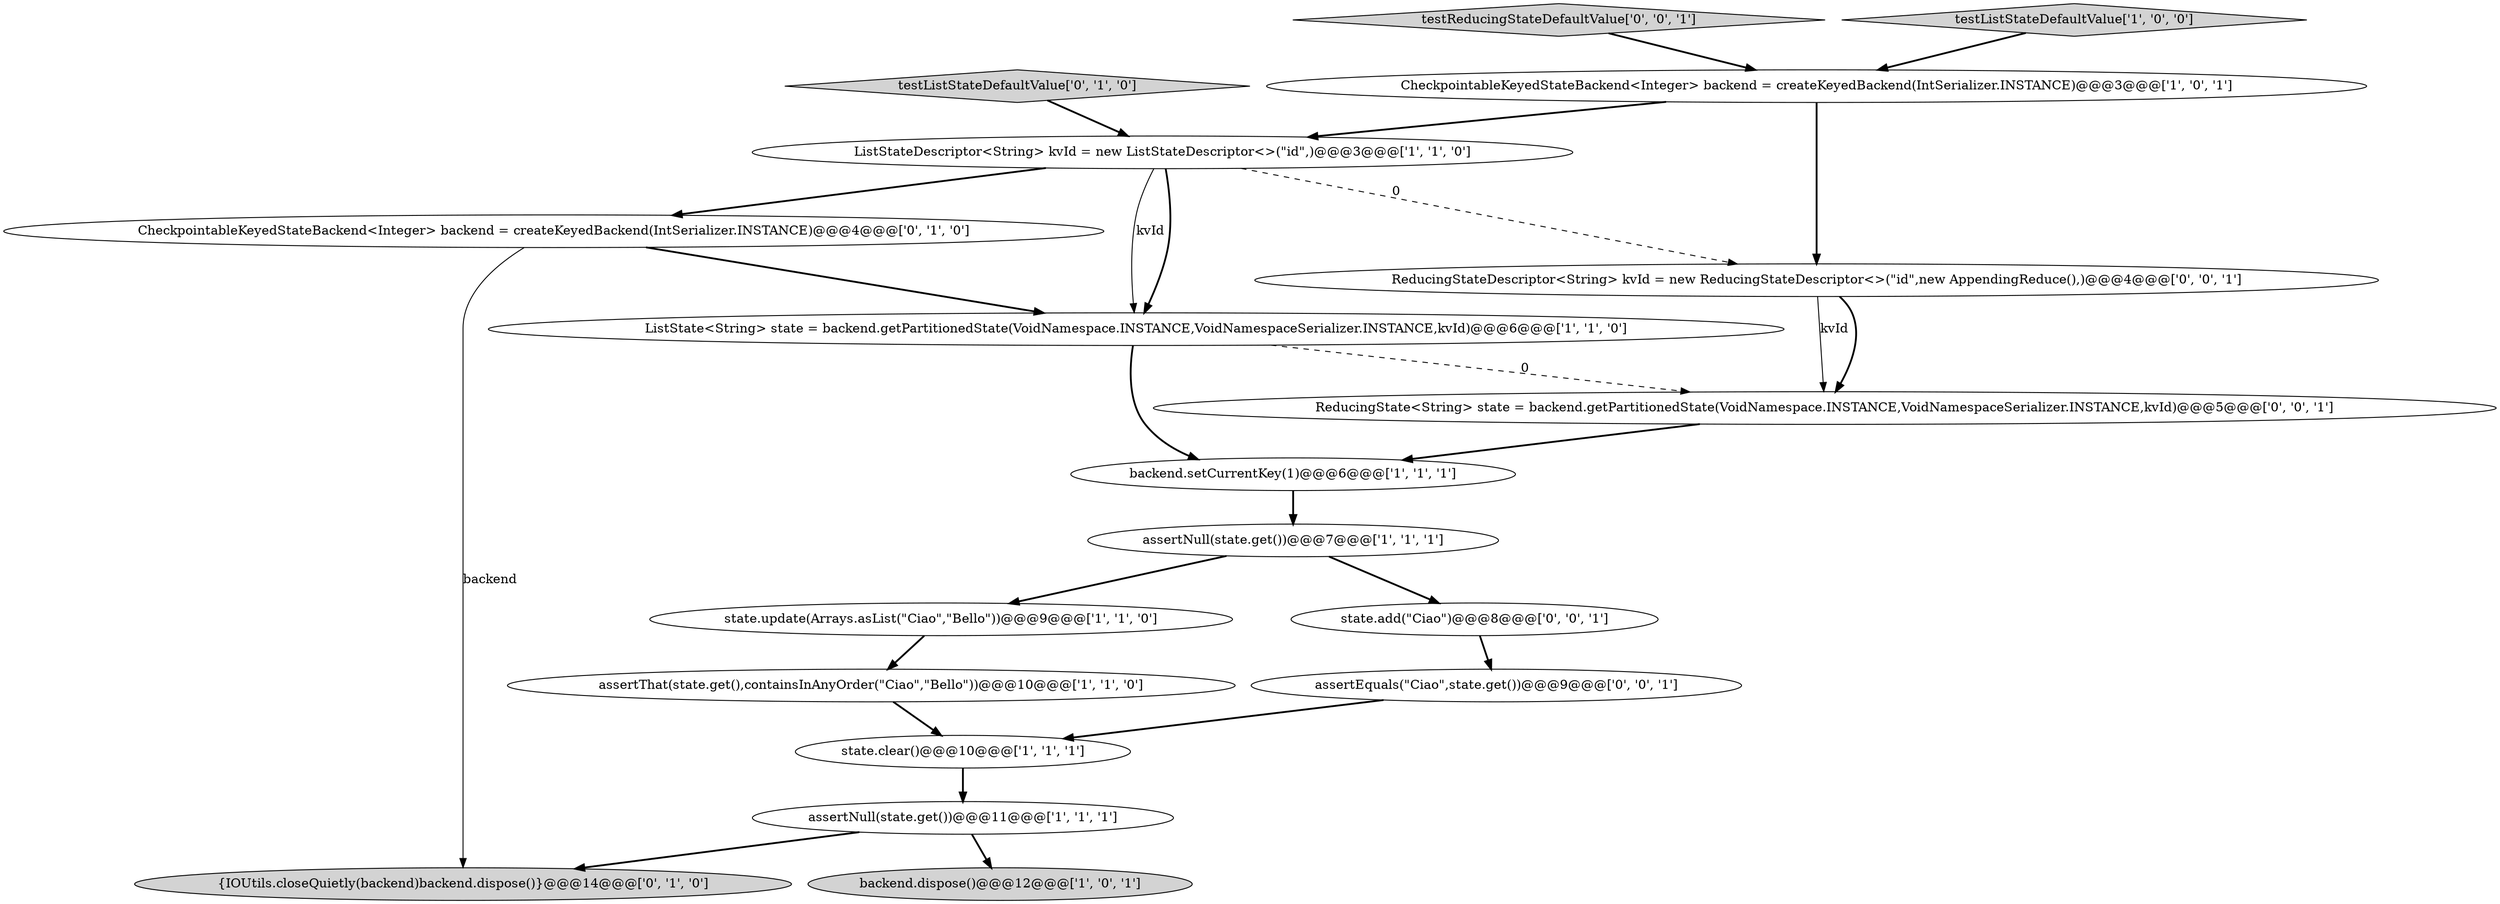 digraph {
14 [style = filled, label = "assertEquals(\"Ciao\",state.get())@@@9@@@['0', '0', '1']", fillcolor = white, shape = ellipse image = "AAA0AAABBB3BBB"];
7 [style = filled, label = "backend.setCurrentKey(1)@@@6@@@['1', '1', '1']", fillcolor = white, shape = ellipse image = "AAA0AAABBB1BBB"];
6 [style = filled, label = "ListStateDescriptor<String> kvId = new ListStateDescriptor<>(\"id\",)@@@3@@@['1', '1', '0']", fillcolor = white, shape = ellipse image = "AAA0AAABBB1BBB"];
11 [style = filled, label = "{IOUtils.closeQuietly(backend)backend.dispose()}@@@14@@@['0', '1', '0']", fillcolor = lightgray, shape = ellipse image = "AAA1AAABBB2BBB"];
13 [style = filled, label = "CheckpointableKeyedStateBackend<Integer> backend = createKeyedBackend(IntSerializer.INSTANCE)@@@4@@@['0', '1', '0']", fillcolor = white, shape = ellipse image = "AAA1AAABBB2BBB"];
17 [style = filled, label = "ReducingState<String> state = backend.getPartitionedState(VoidNamespace.INSTANCE,VoidNamespaceSerializer.INSTANCE,kvId)@@@5@@@['0', '0', '1']", fillcolor = white, shape = ellipse image = "AAA0AAABBB3BBB"];
18 [style = filled, label = "testReducingStateDefaultValue['0', '0', '1']", fillcolor = lightgray, shape = diamond image = "AAA0AAABBB3BBB"];
4 [style = filled, label = "assertNull(state.get())@@@7@@@['1', '1', '1']", fillcolor = white, shape = ellipse image = "AAA0AAABBB1BBB"];
2 [style = filled, label = "CheckpointableKeyedStateBackend<Integer> backend = createKeyedBackend(IntSerializer.INSTANCE)@@@3@@@['1', '0', '1']", fillcolor = white, shape = ellipse image = "AAA0AAABBB1BBB"];
5 [style = filled, label = "backend.dispose()@@@12@@@['1', '0', '1']", fillcolor = lightgray, shape = ellipse image = "AAA0AAABBB1BBB"];
10 [style = filled, label = "state.update(Arrays.asList(\"Ciao\",\"Bello\"))@@@9@@@['1', '1', '0']", fillcolor = white, shape = ellipse image = "AAA0AAABBB1BBB"];
12 [style = filled, label = "testListStateDefaultValue['0', '1', '0']", fillcolor = lightgray, shape = diamond image = "AAA0AAABBB2BBB"];
8 [style = filled, label = "state.clear()@@@10@@@['1', '1', '1']", fillcolor = white, shape = ellipse image = "AAA0AAABBB1BBB"];
16 [style = filled, label = "ReducingStateDescriptor<String> kvId = new ReducingStateDescriptor<>(\"id\",new AppendingReduce(),)@@@4@@@['0', '0', '1']", fillcolor = white, shape = ellipse image = "AAA0AAABBB3BBB"];
0 [style = filled, label = "testListStateDefaultValue['1', '0', '0']", fillcolor = lightgray, shape = diamond image = "AAA0AAABBB1BBB"];
3 [style = filled, label = "ListState<String> state = backend.getPartitionedState(VoidNamespace.INSTANCE,VoidNamespaceSerializer.INSTANCE,kvId)@@@6@@@['1', '1', '0']", fillcolor = white, shape = ellipse image = "AAA0AAABBB1BBB"];
15 [style = filled, label = "state.add(\"Ciao\")@@@8@@@['0', '0', '1']", fillcolor = white, shape = ellipse image = "AAA0AAABBB3BBB"];
9 [style = filled, label = "assertThat(state.get(),containsInAnyOrder(\"Ciao\",\"Bello\"))@@@10@@@['1', '1', '0']", fillcolor = white, shape = ellipse image = "AAA0AAABBB1BBB"];
1 [style = filled, label = "assertNull(state.get())@@@11@@@['1', '1', '1']", fillcolor = white, shape = ellipse image = "AAA0AAABBB1BBB"];
3->17 [style = dashed, label="0"];
18->2 [style = bold, label=""];
10->9 [style = bold, label=""];
6->13 [style = bold, label=""];
16->17 [style = solid, label="kvId"];
3->7 [style = bold, label=""];
13->11 [style = solid, label="backend"];
1->11 [style = bold, label=""];
8->1 [style = bold, label=""];
15->14 [style = bold, label=""];
7->4 [style = bold, label=""];
6->3 [style = bold, label=""];
6->16 [style = dashed, label="0"];
14->8 [style = bold, label=""];
2->6 [style = bold, label=""];
4->10 [style = bold, label=""];
13->3 [style = bold, label=""];
2->16 [style = bold, label=""];
16->17 [style = bold, label=""];
9->8 [style = bold, label=""];
0->2 [style = bold, label=""];
17->7 [style = bold, label=""];
4->15 [style = bold, label=""];
6->3 [style = solid, label="kvId"];
12->6 [style = bold, label=""];
1->5 [style = bold, label=""];
}
